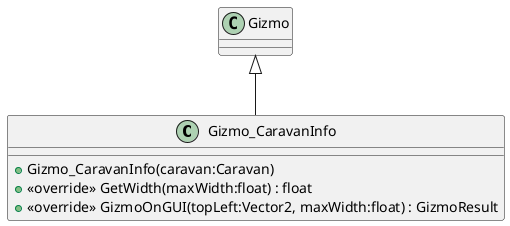 @startuml
class Gizmo_CaravanInfo {
    + Gizmo_CaravanInfo(caravan:Caravan)
    + <<override>> GetWidth(maxWidth:float) : float
    + <<override>> GizmoOnGUI(topLeft:Vector2, maxWidth:float) : GizmoResult
}
Gizmo <|-- Gizmo_CaravanInfo
@enduml
